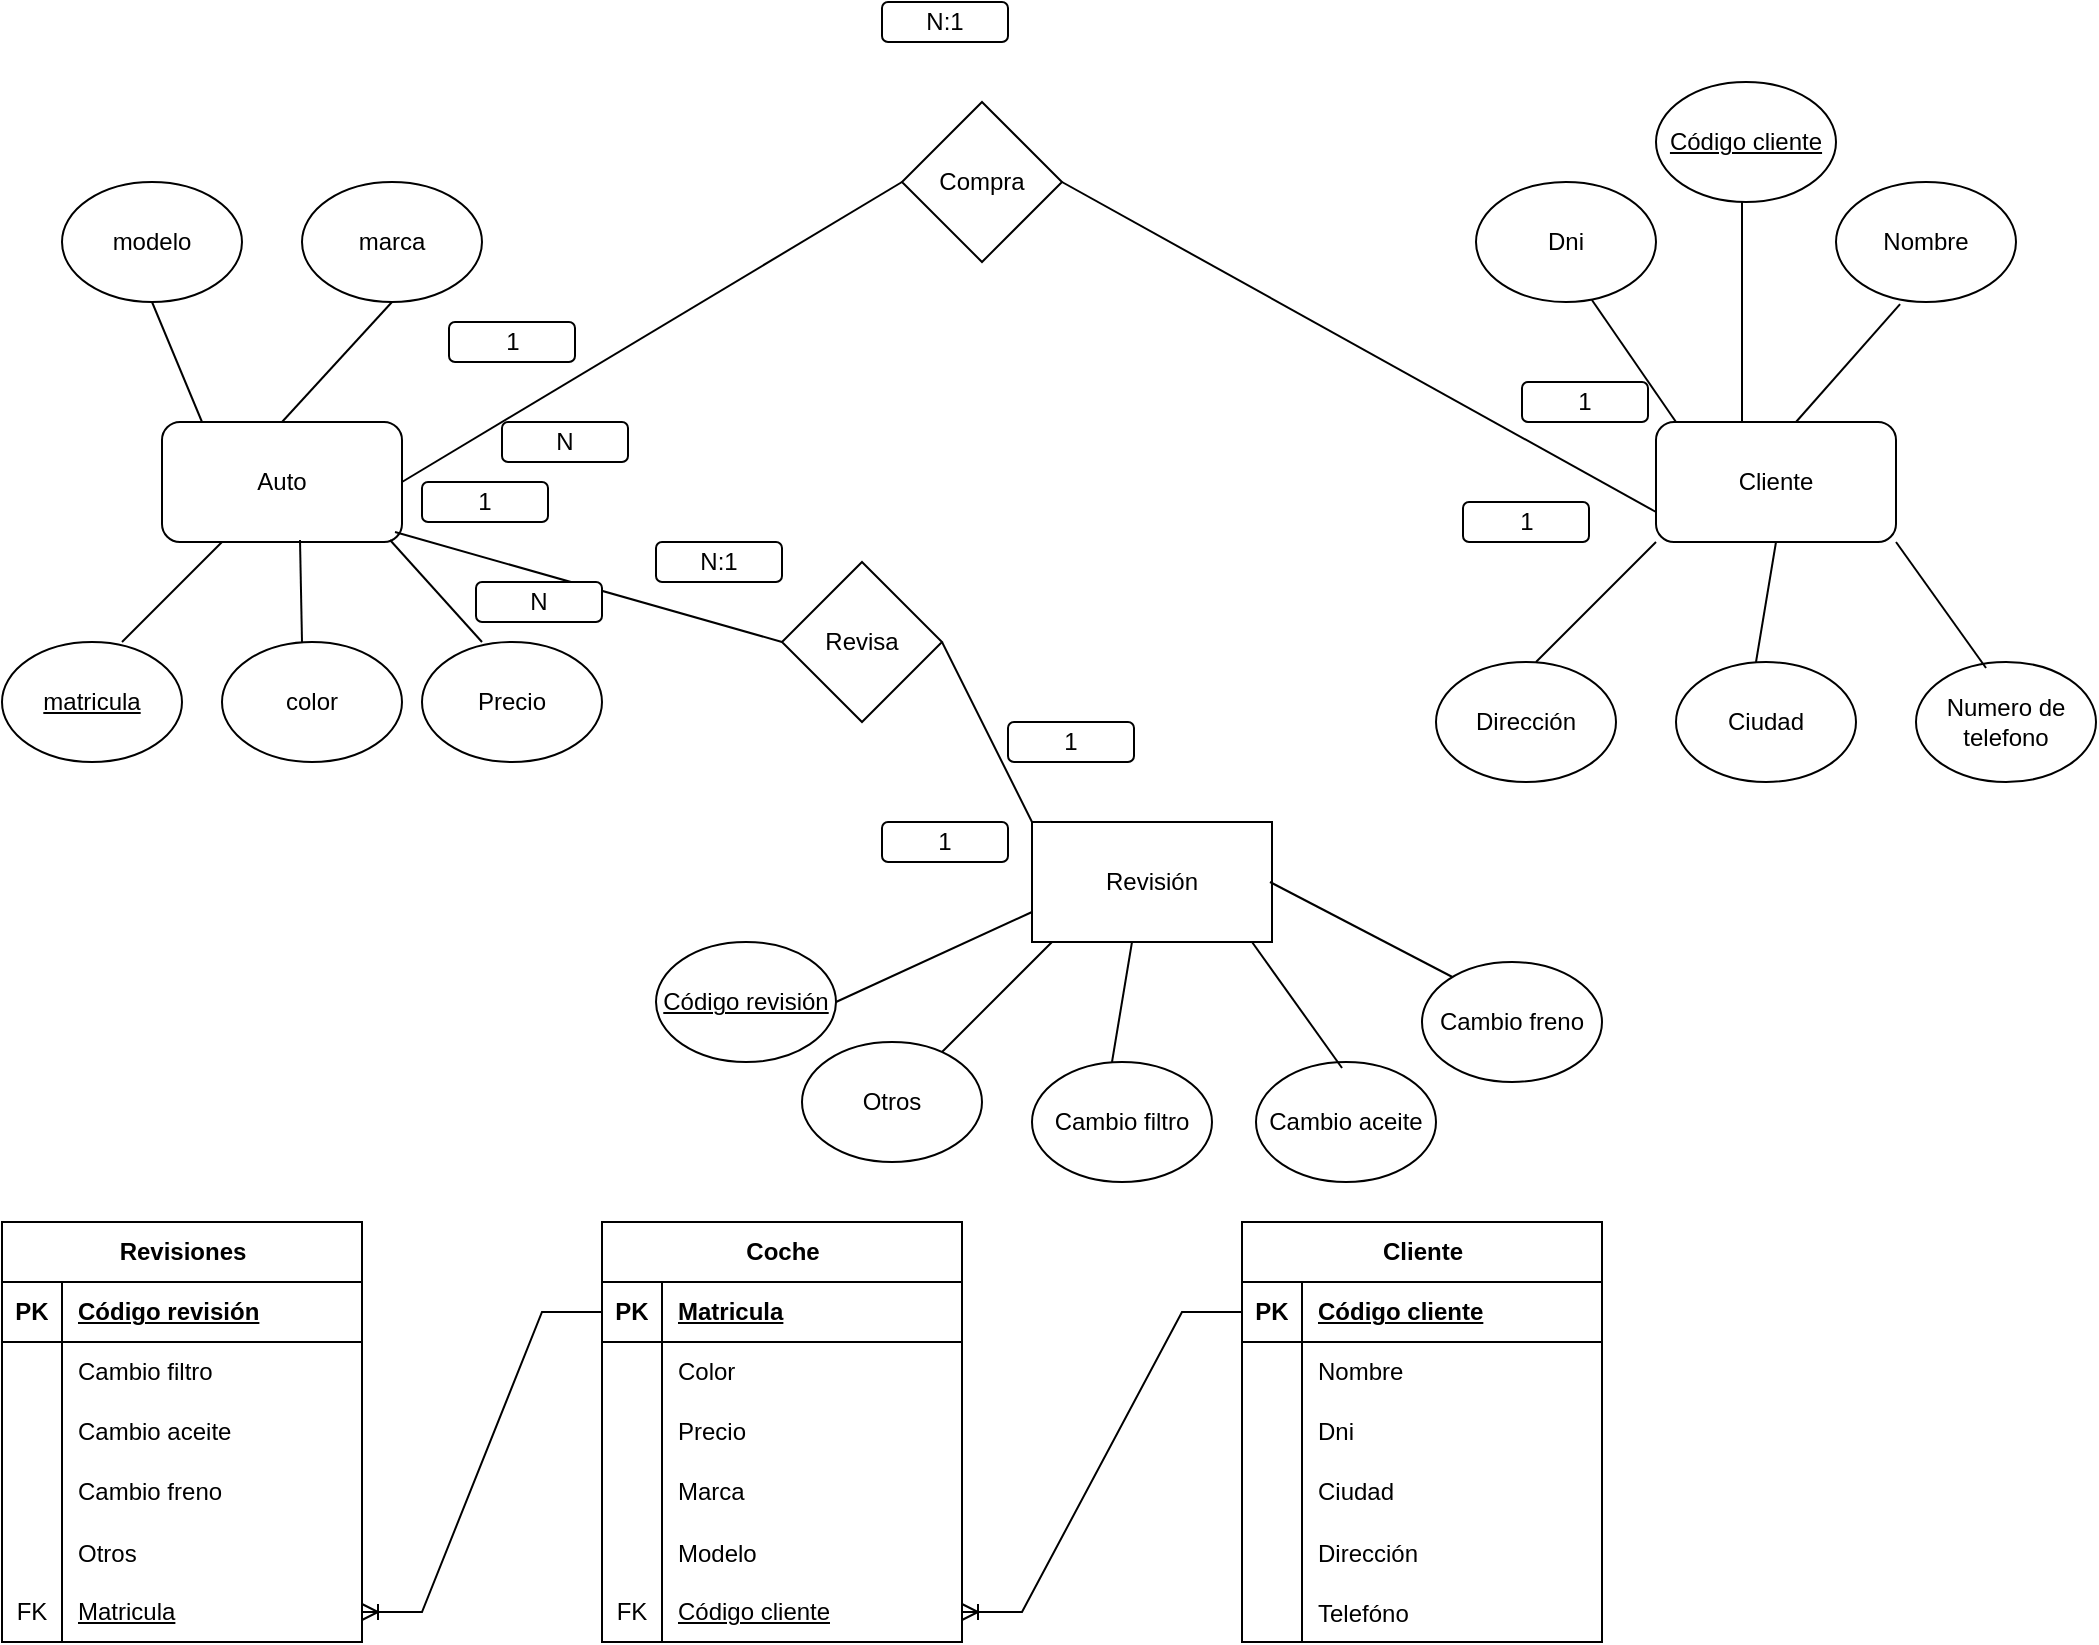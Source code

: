 <mxfile version="24.7.8">
  <diagram name="Página-1" id="M6PQLmheuG4DkBcMsSY-">
    <mxGraphModel dx="1941" dy="1603" grid="1" gridSize="10" guides="1" tooltips="1" connect="1" arrows="1" fold="1" page="1" pageScale="1" pageWidth="827" pageHeight="1169" math="0" shadow="0">
      <root>
        <mxCell id="0" />
        <mxCell id="1" parent="0" />
        <mxCell id="LekZ4-A9BiGDiFQyZQNJ-1" value="Auto" style="rounded=1;whiteSpace=wrap;html=1;" parent="1" vertex="1">
          <mxGeometry x="-140" y="-120" width="120" height="60" as="geometry" />
        </mxCell>
        <mxCell id="LekZ4-A9BiGDiFQyZQNJ-2" value="color" style="ellipse;whiteSpace=wrap;html=1;" parent="1" vertex="1">
          <mxGeometry x="-110" y="-10" width="90" height="60" as="geometry" />
        </mxCell>
        <mxCell id="LekZ4-A9BiGDiFQyZQNJ-3" value="modelo" style="ellipse;whiteSpace=wrap;html=1;" parent="1" vertex="1">
          <mxGeometry x="-190" y="-240" width="90" height="60" as="geometry" />
        </mxCell>
        <mxCell id="LekZ4-A9BiGDiFQyZQNJ-4" value="marca" style="ellipse;whiteSpace=wrap;html=1;" parent="1" vertex="1">
          <mxGeometry x="-70" y="-240" width="90" height="60" as="geometry" />
        </mxCell>
        <mxCell id="LekZ4-A9BiGDiFQyZQNJ-5" value="&lt;u&gt;matricula&lt;/u&gt;" style="ellipse;whiteSpace=wrap;html=1;" parent="1" vertex="1">
          <mxGeometry x="-220" y="-10" width="90" height="60" as="geometry" />
        </mxCell>
        <mxCell id="LekZ4-A9BiGDiFQyZQNJ-7" value="Precio" style="ellipse;whiteSpace=wrap;html=1;" parent="1" vertex="1">
          <mxGeometry x="-10" y="-10" width="90" height="60" as="geometry" />
        </mxCell>
        <mxCell id="LekZ4-A9BiGDiFQyZQNJ-8" value="" style="endArrow=none;html=1;rounded=0;entryX=0.95;entryY=0.983;entryDx=0;entryDy=0;entryPerimeter=0;" parent="1" target="LekZ4-A9BiGDiFQyZQNJ-1" edge="1">
          <mxGeometry width="50" height="50" relative="1" as="geometry">
            <mxPoint x="20" y="-10" as="sourcePoint" />
            <mxPoint x="70" y="-60" as="targetPoint" />
          </mxGeometry>
        </mxCell>
        <mxCell id="LekZ4-A9BiGDiFQyZQNJ-9" value="" style="endArrow=none;html=1;rounded=0;entryX=0.575;entryY=0.983;entryDx=0;entryDy=0;entryPerimeter=0;" parent="1" target="LekZ4-A9BiGDiFQyZQNJ-1" edge="1">
          <mxGeometry width="50" height="50" relative="1" as="geometry">
            <mxPoint x="-70" y="-10" as="sourcePoint" />
            <mxPoint x="-20" y="-60" as="targetPoint" />
          </mxGeometry>
        </mxCell>
        <mxCell id="LekZ4-A9BiGDiFQyZQNJ-10" value="" style="endArrow=none;html=1;rounded=0;" parent="1" edge="1">
          <mxGeometry width="50" height="50" relative="1" as="geometry">
            <mxPoint x="-160" y="-10" as="sourcePoint" />
            <mxPoint x="-110" y="-60" as="targetPoint" />
          </mxGeometry>
        </mxCell>
        <mxCell id="LekZ4-A9BiGDiFQyZQNJ-11" value="" style="endArrow=none;html=1;rounded=0;entryX=0.5;entryY=1;entryDx=0;entryDy=0;" parent="1" target="LekZ4-A9BiGDiFQyZQNJ-4" edge="1">
          <mxGeometry width="50" height="50" relative="1" as="geometry">
            <mxPoint x="-80" y="-120" as="sourcePoint" />
            <mxPoint x="-30" y="-170" as="targetPoint" />
          </mxGeometry>
        </mxCell>
        <mxCell id="LekZ4-A9BiGDiFQyZQNJ-12" value="" style="endArrow=none;html=1;rounded=0;entryX=0.5;entryY=1;entryDx=0;entryDy=0;" parent="1" target="LekZ4-A9BiGDiFQyZQNJ-3" edge="1">
          <mxGeometry width="50" height="50" relative="1" as="geometry">
            <mxPoint x="-120" y="-120" as="sourcePoint" />
            <mxPoint x="-70" y="-170" as="targetPoint" />
          </mxGeometry>
        </mxCell>
        <mxCell id="LekZ4-A9BiGDiFQyZQNJ-13" value="Cliente" style="rounded=1;whiteSpace=wrap;html=1;" parent="1" vertex="1">
          <mxGeometry x="607" y="-120" width="120" height="60" as="geometry" />
        </mxCell>
        <mxCell id="LekZ4-A9BiGDiFQyZQNJ-14" value="Dni" style="ellipse;whiteSpace=wrap;html=1;" parent="1" vertex="1">
          <mxGeometry x="517" y="-240" width="90" height="60" as="geometry" />
        </mxCell>
        <mxCell id="LekZ4-A9BiGDiFQyZQNJ-15" value="Nombre" style="ellipse;whiteSpace=wrap;html=1;" parent="1" vertex="1">
          <mxGeometry x="697" y="-240" width="90" height="60" as="geometry" />
        </mxCell>
        <mxCell id="LekZ4-A9BiGDiFQyZQNJ-16" value="Dirección" style="ellipse;whiteSpace=wrap;html=1;" parent="1" vertex="1">
          <mxGeometry x="497" width="90" height="60" as="geometry" />
        </mxCell>
        <mxCell id="LekZ4-A9BiGDiFQyZQNJ-17" value="Ciudad" style="ellipse;whiteSpace=wrap;html=1;" parent="1" vertex="1">
          <mxGeometry x="617" width="90" height="60" as="geometry" />
        </mxCell>
        <mxCell id="LekZ4-A9BiGDiFQyZQNJ-18" value="Numero de telefono" style="ellipse;whiteSpace=wrap;html=1;" parent="1" vertex="1">
          <mxGeometry x="737" width="90" height="60" as="geometry" />
        </mxCell>
        <mxCell id="LekZ4-A9BiGDiFQyZQNJ-19" value="" style="endArrow=none;html=1;rounded=0;entryX=1;entryY=1;entryDx=0;entryDy=0;exitX=0.389;exitY=0.05;exitDx=0;exitDy=0;exitPerimeter=0;" parent="1" source="LekZ4-A9BiGDiFQyZQNJ-18" target="LekZ4-A9BiGDiFQyZQNJ-13" edge="1">
          <mxGeometry width="50" height="50" relative="1" as="geometry">
            <mxPoint x="777" y="10" as="sourcePoint" />
            <mxPoint x="817" y="-50" as="targetPoint" />
          </mxGeometry>
        </mxCell>
        <mxCell id="LekZ4-A9BiGDiFQyZQNJ-20" value="" style="endArrow=none;html=1;rounded=0;entryX=0.5;entryY=1;entryDx=0;entryDy=0;" parent="1" target="LekZ4-A9BiGDiFQyZQNJ-13" edge="1">
          <mxGeometry width="50" height="50" relative="1" as="geometry">
            <mxPoint x="657" as="sourcePoint" />
            <mxPoint x="707" y="-50" as="targetPoint" />
          </mxGeometry>
        </mxCell>
        <mxCell id="LekZ4-A9BiGDiFQyZQNJ-21" value="" style="endArrow=none;html=1;rounded=0;entryX=0;entryY=1;entryDx=0;entryDy=0;" parent="1" target="LekZ4-A9BiGDiFQyZQNJ-13" edge="1">
          <mxGeometry width="50" height="50" relative="1" as="geometry">
            <mxPoint x="547" as="sourcePoint" />
            <mxPoint x="617" y="-70" as="targetPoint" />
            <Array as="points">
              <mxPoint x="567" y="-20" />
            </Array>
          </mxGeometry>
        </mxCell>
        <mxCell id="LekZ4-A9BiGDiFQyZQNJ-22" value="" style="endArrow=none;html=1;rounded=0;entryX=0.356;entryY=1.017;entryDx=0;entryDy=0;entryPerimeter=0;" parent="1" target="LekZ4-A9BiGDiFQyZQNJ-15" edge="1">
          <mxGeometry width="50" height="50" relative="1" as="geometry">
            <mxPoint x="677" y="-120" as="sourcePoint" />
            <mxPoint x="727" y="-170" as="targetPoint" />
          </mxGeometry>
        </mxCell>
        <mxCell id="LekZ4-A9BiGDiFQyZQNJ-23" value="" style="endArrow=none;html=1;rounded=0;entryX=0.644;entryY=0.983;entryDx=0;entryDy=0;entryPerimeter=0;" parent="1" target="LekZ4-A9BiGDiFQyZQNJ-14" edge="1">
          <mxGeometry width="50" height="50" relative="1" as="geometry">
            <mxPoint x="617" y="-120" as="sourcePoint" />
            <mxPoint x="667" y="-170" as="targetPoint" />
          </mxGeometry>
        </mxCell>
        <mxCell id="LekZ4-A9BiGDiFQyZQNJ-24" value="Revisión" style="rounded=0;whiteSpace=wrap;html=1;" parent="1" vertex="1">
          <mxGeometry x="295" y="80" width="120" height="60" as="geometry" />
        </mxCell>
        <mxCell id="LekZ4-A9BiGDiFQyZQNJ-25" value="&lt;u&gt;Código revisión&lt;/u&gt;" style="ellipse;whiteSpace=wrap;html=1;" parent="1" vertex="1">
          <mxGeometry x="107" y="140" width="90" height="60" as="geometry" />
        </mxCell>
        <mxCell id="LekZ4-A9BiGDiFQyZQNJ-26" value="Cambio filtro" style="ellipse;whiteSpace=wrap;html=1;" parent="1" vertex="1">
          <mxGeometry x="295" y="200" width="90" height="60" as="geometry" />
        </mxCell>
        <mxCell id="LekZ4-A9BiGDiFQyZQNJ-27" value="Cambio aceite" style="ellipse;whiteSpace=wrap;html=1;" parent="1" vertex="1">
          <mxGeometry x="407" y="200" width="90" height="60" as="geometry" />
        </mxCell>
        <mxCell id="LekZ4-A9BiGDiFQyZQNJ-28" value="" style="endArrow=none;html=1;rounded=0;entryX=1;entryY=1;entryDx=0;entryDy=0;exitX=0.389;exitY=0.05;exitDx=0;exitDy=0;exitPerimeter=0;" parent="1" edge="1">
          <mxGeometry width="50" height="50" relative="1" as="geometry">
            <mxPoint x="450.01" y="203" as="sourcePoint" />
            <mxPoint x="405" y="140" as="targetPoint" />
          </mxGeometry>
        </mxCell>
        <mxCell id="LekZ4-A9BiGDiFQyZQNJ-29" value="" style="endArrow=none;html=1;rounded=0;entryX=0.5;entryY=1;entryDx=0;entryDy=0;" parent="1" edge="1">
          <mxGeometry width="50" height="50" relative="1" as="geometry">
            <mxPoint x="335" y="200" as="sourcePoint" />
            <mxPoint x="345" y="140" as="targetPoint" />
          </mxGeometry>
        </mxCell>
        <mxCell id="LekZ4-A9BiGDiFQyZQNJ-30" value="" style="endArrow=none;html=1;rounded=0;entryX=0;entryY=1;entryDx=0;entryDy=0;" parent="1" edge="1">
          <mxGeometry width="50" height="50" relative="1" as="geometry">
            <mxPoint x="245" y="200" as="sourcePoint" />
            <mxPoint x="305" y="140" as="targetPoint" />
            <Array as="points">
              <mxPoint x="265" y="180" />
            </Array>
          </mxGeometry>
        </mxCell>
        <mxCell id="LekZ4-A9BiGDiFQyZQNJ-31" value="Compra" style="rhombus;whiteSpace=wrap;html=1;" parent="1" vertex="1">
          <mxGeometry x="230" y="-280" width="80" height="80" as="geometry" />
        </mxCell>
        <mxCell id="LekZ4-A9BiGDiFQyZQNJ-32" value="" style="endArrow=none;html=1;rounded=0;entryX=0;entryY=0.5;entryDx=0;entryDy=0;" parent="1" target="LekZ4-A9BiGDiFQyZQNJ-31" edge="1">
          <mxGeometry width="50" height="50" relative="1" as="geometry">
            <mxPoint x="-20" y="-90" as="sourcePoint" />
            <mxPoint x="20" y="-210" as="targetPoint" />
          </mxGeometry>
        </mxCell>
        <mxCell id="LekZ4-A9BiGDiFQyZQNJ-33" value="" style="endArrow=none;html=1;rounded=0;entryX=1;entryY=0.5;entryDx=0;entryDy=0;exitX=0;exitY=0.75;exitDx=0;exitDy=0;" parent="1" source="LekZ4-A9BiGDiFQyZQNJ-13" target="LekZ4-A9BiGDiFQyZQNJ-31" edge="1">
          <mxGeometry width="50" height="50" relative="1" as="geometry">
            <mxPoint x="497" y="-100" as="sourcePoint" />
            <mxPoint x="547" y="-150" as="targetPoint" />
          </mxGeometry>
        </mxCell>
        <mxCell id="LekZ4-A9BiGDiFQyZQNJ-34" value="1" style="rounded=1;whiteSpace=wrap;html=1;" parent="1" vertex="1">
          <mxGeometry x="540" y="-140" width="63" height="20" as="geometry" />
        </mxCell>
        <mxCell id="LekZ4-A9BiGDiFQyZQNJ-35" value="1" style="rounded=1;whiteSpace=wrap;html=1;" parent="1" vertex="1">
          <mxGeometry x="3.5" y="-170" width="63" height="20" as="geometry" />
        </mxCell>
        <mxCell id="LekZ4-A9BiGDiFQyZQNJ-36" value="N" style="rounded=1;whiteSpace=wrap;html=1;" parent="1" vertex="1">
          <mxGeometry x="30" y="-120" width="63" height="20" as="geometry" />
        </mxCell>
        <mxCell id="LekZ4-A9BiGDiFQyZQNJ-37" value="1" style="rounded=1;whiteSpace=wrap;html=1;" parent="1" vertex="1">
          <mxGeometry x="510.5" y="-80" width="63" height="20" as="geometry" />
        </mxCell>
        <mxCell id="LekZ4-A9BiGDiFQyZQNJ-38" value="N:1" style="rounded=1;whiteSpace=wrap;html=1;" parent="1" vertex="1">
          <mxGeometry x="220" y="-330" width="63" height="20" as="geometry" />
        </mxCell>
        <mxCell id="LekZ4-A9BiGDiFQyZQNJ-39" value="Revisa" style="rhombus;whiteSpace=wrap;html=1;" parent="1" vertex="1">
          <mxGeometry x="170" y="-50" width="80" height="80" as="geometry" />
        </mxCell>
        <mxCell id="LekZ4-A9BiGDiFQyZQNJ-41" value="" style="endArrow=none;html=1;rounded=0;entryX=0;entryY=0.5;entryDx=0;entryDy=0;" parent="1" target="LekZ4-A9BiGDiFQyZQNJ-39" edge="1">
          <mxGeometry width="50" height="50" relative="1" as="geometry">
            <mxPoint x="-23.5" y="-65" as="sourcePoint" />
            <mxPoint x="26.5" y="-115" as="targetPoint" />
          </mxGeometry>
        </mxCell>
        <mxCell id="LekZ4-A9BiGDiFQyZQNJ-43" value="1" style="rounded=1;whiteSpace=wrap;html=1;" parent="1" vertex="1">
          <mxGeometry x="-10" y="-90" width="63" height="20" as="geometry" />
        </mxCell>
        <mxCell id="LekZ4-A9BiGDiFQyZQNJ-44" value="1" style="rounded=1;whiteSpace=wrap;html=1;" parent="1" vertex="1">
          <mxGeometry x="283" y="30" width="63" height="20" as="geometry" />
        </mxCell>
        <mxCell id="LekZ4-A9BiGDiFQyZQNJ-45" value="N" style="rounded=1;whiteSpace=wrap;html=1;" parent="1" vertex="1">
          <mxGeometry x="17" y="-40" width="63" height="20" as="geometry" />
        </mxCell>
        <mxCell id="LekZ4-A9BiGDiFQyZQNJ-46" value="1" style="rounded=1;whiteSpace=wrap;html=1;" parent="1" vertex="1">
          <mxGeometry x="220" y="80" width="63" height="20" as="geometry" />
        </mxCell>
        <mxCell id="LekZ4-A9BiGDiFQyZQNJ-48" value="N:1" style="rounded=1;whiteSpace=wrap;html=1;" parent="1" vertex="1">
          <mxGeometry x="107" y="-60" width="63" height="20" as="geometry" />
        </mxCell>
        <mxCell id="LekZ4-A9BiGDiFQyZQNJ-50" value="" style="endArrow=none;html=1;rounded=0;entryX=1;entryY=0.5;entryDx=0;entryDy=0;" parent="1" target="LekZ4-A9BiGDiFQyZQNJ-39" edge="1">
          <mxGeometry width="50" height="50" relative="1" as="geometry">
            <mxPoint x="295" y="80" as="sourcePoint" />
            <mxPoint x="148" as="targetPoint" />
          </mxGeometry>
        </mxCell>
        <mxCell id="RBPzKNLS5OJrT07_gis--3" value="" style="endArrow=none;html=1;rounded=0;" edge="1" parent="1">
          <mxGeometry width="50" height="50" relative="1" as="geometry">
            <mxPoint x="510" y="160" as="sourcePoint" />
            <mxPoint x="414" y="110" as="targetPoint" />
          </mxGeometry>
        </mxCell>
        <mxCell id="RBPzKNLS5OJrT07_gis--4" value="Cambio freno" style="ellipse;whiteSpace=wrap;html=1;" vertex="1" parent="1">
          <mxGeometry x="490" y="150" width="90" height="60" as="geometry" />
        </mxCell>
        <mxCell id="RBPzKNLS5OJrT07_gis--5" value="Otros" style="ellipse;whiteSpace=wrap;html=1;" vertex="1" parent="1">
          <mxGeometry x="180" y="190" width="90" height="60" as="geometry" />
        </mxCell>
        <mxCell id="RBPzKNLS5OJrT07_gis--6" value="" style="endArrow=none;html=1;rounded=0;entryX=0;entryY=0.75;entryDx=0;entryDy=0;" edge="1" parent="1" target="LekZ4-A9BiGDiFQyZQNJ-24">
          <mxGeometry width="50" height="50" relative="1" as="geometry">
            <mxPoint x="197" y="170" as="sourcePoint" />
            <mxPoint x="257" y="110" as="targetPoint" />
            <Array as="points" />
          </mxGeometry>
        </mxCell>
        <mxCell id="RBPzKNLS5OJrT07_gis--8" value="Revisiones" style="shape=table;startSize=30;container=1;collapsible=1;childLayout=tableLayout;fixedRows=1;rowLines=0;fontStyle=1;align=center;resizeLast=1;html=1;" vertex="1" parent="1">
          <mxGeometry x="-220" y="280" width="180" height="210" as="geometry" />
        </mxCell>
        <mxCell id="RBPzKNLS5OJrT07_gis--9" value="" style="shape=tableRow;horizontal=0;startSize=0;swimlaneHead=0;swimlaneBody=0;fillColor=none;collapsible=0;dropTarget=0;points=[[0,0.5],[1,0.5]];portConstraint=eastwest;top=0;left=0;right=0;bottom=1;" vertex="1" parent="RBPzKNLS5OJrT07_gis--8">
          <mxGeometry y="30" width="180" height="30" as="geometry" />
        </mxCell>
        <mxCell id="RBPzKNLS5OJrT07_gis--10" value="PK" style="shape=partialRectangle;connectable=0;fillColor=none;top=0;left=0;bottom=0;right=0;fontStyle=1;overflow=hidden;whiteSpace=wrap;html=1;" vertex="1" parent="RBPzKNLS5OJrT07_gis--9">
          <mxGeometry width="30" height="30" as="geometry">
            <mxRectangle width="30" height="30" as="alternateBounds" />
          </mxGeometry>
        </mxCell>
        <mxCell id="RBPzKNLS5OJrT07_gis--11" value="Código revisión" style="shape=partialRectangle;connectable=0;fillColor=none;top=0;left=0;bottom=0;right=0;align=left;spacingLeft=6;fontStyle=5;overflow=hidden;whiteSpace=wrap;html=1;" vertex="1" parent="RBPzKNLS5OJrT07_gis--9">
          <mxGeometry x="30" width="150" height="30" as="geometry">
            <mxRectangle width="150" height="30" as="alternateBounds" />
          </mxGeometry>
        </mxCell>
        <mxCell id="RBPzKNLS5OJrT07_gis--12" value="" style="shape=tableRow;horizontal=0;startSize=0;swimlaneHead=0;swimlaneBody=0;fillColor=none;collapsible=0;dropTarget=0;points=[[0,0.5],[1,0.5]];portConstraint=eastwest;top=0;left=0;right=0;bottom=0;" vertex="1" parent="RBPzKNLS5OJrT07_gis--8">
          <mxGeometry y="60" width="180" height="30" as="geometry" />
        </mxCell>
        <mxCell id="RBPzKNLS5OJrT07_gis--13" value="" style="shape=partialRectangle;connectable=0;fillColor=none;top=0;left=0;bottom=0;right=0;editable=1;overflow=hidden;whiteSpace=wrap;html=1;" vertex="1" parent="RBPzKNLS5OJrT07_gis--12">
          <mxGeometry width="30" height="30" as="geometry">
            <mxRectangle width="30" height="30" as="alternateBounds" />
          </mxGeometry>
        </mxCell>
        <mxCell id="RBPzKNLS5OJrT07_gis--14" value="Cambio filtro" style="shape=partialRectangle;connectable=0;fillColor=none;top=0;left=0;bottom=0;right=0;align=left;spacingLeft=6;overflow=hidden;whiteSpace=wrap;html=1;" vertex="1" parent="RBPzKNLS5OJrT07_gis--12">
          <mxGeometry x="30" width="150" height="30" as="geometry">
            <mxRectangle width="150" height="30" as="alternateBounds" />
          </mxGeometry>
        </mxCell>
        <mxCell id="RBPzKNLS5OJrT07_gis--15" value="" style="shape=tableRow;horizontal=0;startSize=0;swimlaneHead=0;swimlaneBody=0;fillColor=none;collapsible=0;dropTarget=0;points=[[0,0.5],[1,0.5]];portConstraint=eastwest;top=0;left=0;right=0;bottom=0;" vertex="1" parent="RBPzKNLS5OJrT07_gis--8">
          <mxGeometry y="90" width="180" height="30" as="geometry" />
        </mxCell>
        <mxCell id="RBPzKNLS5OJrT07_gis--16" value="" style="shape=partialRectangle;connectable=0;fillColor=none;top=0;left=0;bottom=0;right=0;editable=1;overflow=hidden;whiteSpace=wrap;html=1;" vertex="1" parent="RBPzKNLS5OJrT07_gis--15">
          <mxGeometry width="30" height="30" as="geometry">
            <mxRectangle width="30" height="30" as="alternateBounds" />
          </mxGeometry>
        </mxCell>
        <mxCell id="RBPzKNLS5OJrT07_gis--17" value="Cambio aceite" style="shape=partialRectangle;connectable=0;fillColor=none;top=0;left=0;bottom=0;right=0;align=left;spacingLeft=6;overflow=hidden;whiteSpace=wrap;html=1;" vertex="1" parent="RBPzKNLS5OJrT07_gis--15">
          <mxGeometry x="30" width="150" height="30" as="geometry">
            <mxRectangle width="150" height="30" as="alternateBounds" />
          </mxGeometry>
        </mxCell>
        <mxCell id="RBPzKNLS5OJrT07_gis--18" value="" style="shape=tableRow;horizontal=0;startSize=0;swimlaneHead=0;swimlaneBody=0;fillColor=none;collapsible=0;dropTarget=0;points=[[0,0.5],[1,0.5]];portConstraint=eastwest;top=0;left=0;right=0;bottom=0;" vertex="1" parent="RBPzKNLS5OJrT07_gis--8">
          <mxGeometry y="120" width="180" height="30" as="geometry" />
        </mxCell>
        <mxCell id="RBPzKNLS5OJrT07_gis--19" value="" style="shape=partialRectangle;connectable=0;fillColor=none;top=0;left=0;bottom=0;right=0;editable=1;overflow=hidden;whiteSpace=wrap;html=1;" vertex="1" parent="RBPzKNLS5OJrT07_gis--18">
          <mxGeometry width="30" height="30" as="geometry">
            <mxRectangle width="30" height="30" as="alternateBounds" />
          </mxGeometry>
        </mxCell>
        <mxCell id="RBPzKNLS5OJrT07_gis--20" value="Cambio freno" style="shape=partialRectangle;connectable=0;fillColor=none;top=0;left=0;bottom=0;right=0;align=left;spacingLeft=6;overflow=hidden;whiteSpace=wrap;html=1;" vertex="1" parent="RBPzKNLS5OJrT07_gis--18">
          <mxGeometry x="30" width="150" height="30" as="geometry">
            <mxRectangle width="150" height="30" as="alternateBounds" />
          </mxGeometry>
        </mxCell>
        <mxCell id="RBPzKNLS5OJrT07_gis--22" value="" style="shape=tableRow;horizontal=0;startSize=0;swimlaneHead=0;swimlaneBody=0;fillColor=none;collapsible=0;dropTarget=0;points=[[0,0.5],[1,0.5]];portConstraint=eastwest;top=0;left=0;right=0;bottom=0;" vertex="1" parent="RBPzKNLS5OJrT07_gis--8">
          <mxGeometry y="150" width="180" height="30" as="geometry" />
        </mxCell>
        <mxCell id="RBPzKNLS5OJrT07_gis--23" value="" style="shape=partialRectangle;connectable=0;fillColor=none;top=0;left=0;bottom=0;right=0;editable=1;overflow=hidden;" vertex="1" parent="RBPzKNLS5OJrT07_gis--22">
          <mxGeometry width="30" height="30" as="geometry">
            <mxRectangle width="30" height="30" as="alternateBounds" />
          </mxGeometry>
        </mxCell>
        <mxCell id="RBPzKNLS5OJrT07_gis--24" value="Otros" style="shape=partialRectangle;connectable=0;fillColor=none;top=0;left=0;bottom=0;right=0;align=left;spacingLeft=6;overflow=hidden;" vertex="1" parent="RBPzKNLS5OJrT07_gis--22">
          <mxGeometry x="30" width="150" height="30" as="geometry">
            <mxRectangle width="150" height="30" as="alternateBounds" />
          </mxGeometry>
        </mxCell>
        <mxCell id="RBPzKNLS5OJrT07_gis--78" value="" style="shape=tableRow;horizontal=0;startSize=0;swimlaneHead=0;swimlaneBody=0;fillColor=none;collapsible=0;dropTarget=0;points=[[0,0.5],[1,0.5]];portConstraint=eastwest;top=0;left=0;right=0;bottom=0;" vertex="1" parent="RBPzKNLS5OJrT07_gis--8">
          <mxGeometry y="180" width="180" height="30" as="geometry" />
        </mxCell>
        <mxCell id="RBPzKNLS5OJrT07_gis--79" value="FK" style="shape=partialRectangle;connectable=0;fillColor=none;top=0;left=0;bottom=0;right=0;fontStyle=0;overflow=hidden;whiteSpace=wrap;html=1;" vertex="1" parent="RBPzKNLS5OJrT07_gis--78">
          <mxGeometry width="30" height="30" as="geometry">
            <mxRectangle width="30" height="30" as="alternateBounds" />
          </mxGeometry>
        </mxCell>
        <mxCell id="RBPzKNLS5OJrT07_gis--80" value="&lt;u&gt;Matricula&lt;/u&gt;" style="shape=partialRectangle;connectable=0;fillColor=none;top=0;left=0;bottom=0;right=0;align=left;spacingLeft=6;fontStyle=0;overflow=hidden;whiteSpace=wrap;html=1;" vertex="1" parent="RBPzKNLS5OJrT07_gis--78">
          <mxGeometry x="30" width="150" height="30" as="geometry">
            <mxRectangle width="150" height="30" as="alternateBounds" />
          </mxGeometry>
        </mxCell>
        <mxCell id="RBPzKNLS5OJrT07_gis--25" value="Coche" style="shape=table;startSize=30;container=1;collapsible=1;childLayout=tableLayout;fixedRows=1;rowLines=0;fontStyle=1;align=center;resizeLast=1;html=1;" vertex="1" parent="1">
          <mxGeometry x="80" y="280" width="180" height="210" as="geometry" />
        </mxCell>
        <mxCell id="RBPzKNLS5OJrT07_gis--26" value="" style="shape=tableRow;horizontal=0;startSize=0;swimlaneHead=0;swimlaneBody=0;fillColor=none;collapsible=0;dropTarget=0;points=[[0,0.5],[1,0.5]];portConstraint=eastwest;top=0;left=0;right=0;bottom=1;" vertex="1" parent="RBPzKNLS5OJrT07_gis--25">
          <mxGeometry y="30" width="180" height="30" as="geometry" />
        </mxCell>
        <mxCell id="RBPzKNLS5OJrT07_gis--27" value="PK" style="shape=partialRectangle;connectable=0;fillColor=none;top=0;left=0;bottom=0;right=0;fontStyle=1;overflow=hidden;whiteSpace=wrap;html=1;" vertex="1" parent="RBPzKNLS5OJrT07_gis--26">
          <mxGeometry width="30" height="30" as="geometry">
            <mxRectangle width="30" height="30" as="alternateBounds" />
          </mxGeometry>
        </mxCell>
        <mxCell id="RBPzKNLS5OJrT07_gis--28" value="Matricula" style="shape=partialRectangle;connectable=0;fillColor=none;top=0;left=0;bottom=0;right=0;align=left;spacingLeft=6;fontStyle=5;overflow=hidden;whiteSpace=wrap;html=1;" vertex="1" parent="RBPzKNLS5OJrT07_gis--26">
          <mxGeometry x="30" width="150" height="30" as="geometry">
            <mxRectangle width="150" height="30" as="alternateBounds" />
          </mxGeometry>
        </mxCell>
        <mxCell id="RBPzKNLS5OJrT07_gis--29" value="" style="shape=tableRow;horizontal=0;startSize=0;swimlaneHead=0;swimlaneBody=0;fillColor=none;collapsible=0;dropTarget=0;points=[[0,0.5],[1,0.5]];portConstraint=eastwest;top=0;left=0;right=0;bottom=0;" vertex="1" parent="RBPzKNLS5OJrT07_gis--25">
          <mxGeometry y="60" width="180" height="30" as="geometry" />
        </mxCell>
        <mxCell id="RBPzKNLS5OJrT07_gis--30" value="" style="shape=partialRectangle;connectable=0;fillColor=none;top=0;left=0;bottom=0;right=0;editable=1;overflow=hidden;whiteSpace=wrap;html=1;" vertex="1" parent="RBPzKNLS5OJrT07_gis--29">
          <mxGeometry width="30" height="30" as="geometry">
            <mxRectangle width="30" height="30" as="alternateBounds" />
          </mxGeometry>
        </mxCell>
        <mxCell id="RBPzKNLS5OJrT07_gis--31" value="Color" style="shape=partialRectangle;connectable=0;fillColor=none;top=0;left=0;bottom=0;right=0;align=left;spacingLeft=6;overflow=hidden;whiteSpace=wrap;html=1;" vertex="1" parent="RBPzKNLS5OJrT07_gis--29">
          <mxGeometry x="30" width="150" height="30" as="geometry">
            <mxRectangle width="150" height="30" as="alternateBounds" />
          </mxGeometry>
        </mxCell>
        <mxCell id="RBPzKNLS5OJrT07_gis--32" value="" style="shape=tableRow;horizontal=0;startSize=0;swimlaneHead=0;swimlaneBody=0;fillColor=none;collapsible=0;dropTarget=0;points=[[0,0.5],[1,0.5]];portConstraint=eastwest;top=0;left=0;right=0;bottom=0;" vertex="1" parent="RBPzKNLS5OJrT07_gis--25">
          <mxGeometry y="90" width="180" height="30" as="geometry" />
        </mxCell>
        <mxCell id="RBPzKNLS5OJrT07_gis--33" value="" style="shape=partialRectangle;connectable=0;fillColor=none;top=0;left=0;bottom=0;right=0;editable=1;overflow=hidden;whiteSpace=wrap;html=1;" vertex="1" parent="RBPzKNLS5OJrT07_gis--32">
          <mxGeometry width="30" height="30" as="geometry">
            <mxRectangle width="30" height="30" as="alternateBounds" />
          </mxGeometry>
        </mxCell>
        <mxCell id="RBPzKNLS5OJrT07_gis--34" value="Precio" style="shape=partialRectangle;connectable=0;fillColor=none;top=0;left=0;bottom=0;right=0;align=left;spacingLeft=6;overflow=hidden;whiteSpace=wrap;html=1;" vertex="1" parent="RBPzKNLS5OJrT07_gis--32">
          <mxGeometry x="30" width="150" height="30" as="geometry">
            <mxRectangle width="150" height="30" as="alternateBounds" />
          </mxGeometry>
        </mxCell>
        <mxCell id="RBPzKNLS5OJrT07_gis--35" value="" style="shape=tableRow;horizontal=0;startSize=0;swimlaneHead=0;swimlaneBody=0;fillColor=none;collapsible=0;dropTarget=0;points=[[0,0.5],[1,0.5]];portConstraint=eastwest;top=0;left=0;right=0;bottom=0;" vertex="1" parent="RBPzKNLS5OJrT07_gis--25">
          <mxGeometry y="120" width="180" height="30" as="geometry" />
        </mxCell>
        <mxCell id="RBPzKNLS5OJrT07_gis--36" value="" style="shape=partialRectangle;connectable=0;fillColor=none;top=0;left=0;bottom=0;right=0;editable=1;overflow=hidden;whiteSpace=wrap;html=1;" vertex="1" parent="RBPzKNLS5OJrT07_gis--35">
          <mxGeometry width="30" height="30" as="geometry">
            <mxRectangle width="30" height="30" as="alternateBounds" />
          </mxGeometry>
        </mxCell>
        <mxCell id="RBPzKNLS5OJrT07_gis--37" value="Marca&amp;nbsp;" style="shape=partialRectangle;connectable=0;fillColor=none;top=0;left=0;bottom=0;right=0;align=left;spacingLeft=6;overflow=hidden;whiteSpace=wrap;html=1;" vertex="1" parent="RBPzKNLS5OJrT07_gis--35">
          <mxGeometry x="30" width="150" height="30" as="geometry">
            <mxRectangle width="150" height="30" as="alternateBounds" />
          </mxGeometry>
        </mxCell>
        <mxCell id="RBPzKNLS5OJrT07_gis--38" value="" style="shape=tableRow;horizontal=0;startSize=0;swimlaneHead=0;swimlaneBody=0;fillColor=none;collapsible=0;dropTarget=0;points=[[0,0.5],[1,0.5]];portConstraint=eastwest;top=0;left=0;right=0;bottom=0;" vertex="1" parent="RBPzKNLS5OJrT07_gis--25">
          <mxGeometry y="150" width="180" height="30" as="geometry" />
        </mxCell>
        <mxCell id="RBPzKNLS5OJrT07_gis--39" value="" style="shape=partialRectangle;connectable=0;fillColor=none;top=0;left=0;bottom=0;right=0;editable=1;overflow=hidden;" vertex="1" parent="RBPzKNLS5OJrT07_gis--38">
          <mxGeometry width="30" height="30" as="geometry">
            <mxRectangle width="30" height="30" as="alternateBounds" />
          </mxGeometry>
        </mxCell>
        <mxCell id="RBPzKNLS5OJrT07_gis--40" value="Modelo" style="shape=partialRectangle;connectable=0;fillColor=none;top=0;left=0;bottom=0;right=0;align=left;spacingLeft=6;overflow=hidden;" vertex="1" parent="RBPzKNLS5OJrT07_gis--38">
          <mxGeometry x="30" width="150" height="30" as="geometry">
            <mxRectangle width="150" height="30" as="alternateBounds" />
          </mxGeometry>
        </mxCell>
        <mxCell id="RBPzKNLS5OJrT07_gis--73" value="" style="shape=tableRow;horizontal=0;startSize=0;swimlaneHead=0;swimlaneBody=0;fillColor=none;collapsible=0;dropTarget=0;points=[[0,0.5],[1,0.5]];portConstraint=eastwest;top=0;left=0;right=0;bottom=0;" vertex="1" parent="RBPzKNLS5OJrT07_gis--25">
          <mxGeometry y="180" width="180" height="30" as="geometry" />
        </mxCell>
        <mxCell id="RBPzKNLS5OJrT07_gis--74" value="FK" style="shape=partialRectangle;connectable=0;fillColor=none;top=0;left=0;bottom=0;right=0;fontStyle=0;overflow=hidden;whiteSpace=wrap;html=1;" vertex="1" parent="RBPzKNLS5OJrT07_gis--73">
          <mxGeometry width="30" height="30" as="geometry">
            <mxRectangle width="30" height="30" as="alternateBounds" />
          </mxGeometry>
        </mxCell>
        <mxCell id="RBPzKNLS5OJrT07_gis--75" value="&lt;u&gt;Código cliente&lt;/u&gt;" style="shape=partialRectangle;connectable=0;fillColor=none;top=0;left=0;bottom=0;right=0;align=left;spacingLeft=6;fontStyle=0;overflow=hidden;whiteSpace=wrap;html=1;" vertex="1" parent="RBPzKNLS5OJrT07_gis--73">
          <mxGeometry x="30" width="150" height="30" as="geometry">
            <mxRectangle width="150" height="30" as="alternateBounds" />
          </mxGeometry>
        </mxCell>
        <mxCell id="RBPzKNLS5OJrT07_gis--43" value="&lt;u&gt;Código cliente&lt;/u&gt;" style="ellipse;whiteSpace=wrap;html=1;" vertex="1" parent="1">
          <mxGeometry x="607" y="-290" width="90" height="60" as="geometry" />
        </mxCell>
        <mxCell id="RBPzKNLS5OJrT07_gis--44" value="" style="endArrow=none;html=1;rounded=0;entryX=0;entryY=0.25;entryDx=0;entryDy=0;" edge="1" parent="1">
          <mxGeometry width="50" height="50" relative="1" as="geometry">
            <mxPoint x="650" y="-230" as="sourcePoint" />
            <mxPoint x="650" y="-120" as="targetPoint" />
          </mxGeometry>
        </mxCell>
        <mxCell id="RBPzKNLS5OJrT07_gis--48" value="Cliente" style="shape=table;startSize=30;container=1;collapsible=1;childLayout=tableLayout;fixedRows=1;rowLines=0;fontStyle=1;align=center;resizeLast=1;html=1;" vertex="1" parent="1">
          <mxGeometry x="400" y="280" width="180" height="210" as="geometry" />
        </mxCell>
        <mxCell id="RBPzKNLS5OJrT07_gis--49" value="" style="shape=tableRow;horizontal=0;startSize=0;swimlaneHead=0;swimlaneBody=0;fillColor=none;collapsible=0;dropTarget=0;points=[[0,0.5],[1,0.5]];portConstraint=eastwest;top=0;left=0;right=0;bottom=1;" vertex="1" parent="RBPzKNLS5OJrT07_gis--48">
          <mxGeometry y="30" width="180" height="30" as="geometry" />
        </mxCell>
        <mxCell id="RBPzKNLS5OJrT07_gis--50" value="PK" style="shape=partialRectangle;connectable=0;fillColor=none;top=0;left=0;bottom=0;right=0;fontStyle=1;overflow=hidden;whiteSpace=wrap;html=1;" vertex="1" parent="RBPzKNLS5OJrT07_gis--49">
          <mxGeometry width="30" height="30" as="geometry">
            <mxRectangle width="30" height="30" as="alternateBounds" />
          </mxGeometry>
        </mxCell>
        <mxCell id="RBPzKNLS5OJrT07_gis--51" value="Código cliente" style="shape=partialRectangle;connectable=0;fillColor=none;top=0;left=0;bottom=0;right=0;align=left;spacingLeft=6;fontStyle=5;overflow=hidden;whiteSpace=wrap;html=1;" vertex="1" parent="RBPzKNLS5OJrT07_gis--49">
          <mxGeometry x="30" width="150" height="30" as="geometry">
            <mxRectangle width="150" height="30" as="alternateBounds" />
          </mxGeometry>
        </mxCell>
        <mxCell id="RBPzKNLS5OJrT07_gis--52" value="" style="shape=tableRow;horizontal=0;startSize=0;swimlaneHead=0;swimlaneBody=0;fillColor=none;collapsible=0;dropTarget=0;points=[[0,0.5],[1,0.5]];portConstraint=eastwest;top=0;left=0;right=0;bottom=0;" vertex="1" parent="RBPzKNLS5OJrT07_gis--48">
          <mxGeometry y="60" width="180" height="30" as="geometry" />
        </mxCell>
        <mxCell id="RBPzKNLS5OJrT07_gis--53" value="" style="shape=partialRectangle;connectable=0;fillColor=none;top=0;left=0;bottom=0;right=0;editable=1;overflow=hidden;whiteSpace=wrap;html=1;" vertex="1" parent="RBPzKNLS5OJrT07_gis--52">
          <mxGeometry width="30" height="30" as="geometry">
            <mxRectangle width="30" height="30" as="alternateBounds" />
          </mxGeometry>
        </mxCell>
        <mxCell id="RBPzKNLS5OJrT07_gis--54" value="Nombre" style="shape=partialRectangle;connectable=0;fillColor=none;top=0;left=0;bottom=0;right=0;align=left;spacingLeft=6;overflow=hidden;whiteSpace=wrap;html=1;" vertex="1" parent="RBPzKNLS5OJrT07_gis--52">
          <mxGeometry x="30" width="150" height="30" as="geometry">
            <mxRectangle width="150" height="30" as="alternateBounds" />
          </mxGeometry>
        </mxCell>
        <mxCell id="RBPzKNLS5OJrT07_gis--55" value="" style="shape=tableRow;horizontal=0;startSize=0;swimlaneHead=0;swimlaneBody=0;fillColor=none;collapsible=0;dropTarget=0;points=[[0,0.5],[1,0.5]];portConstraint=eastwest;top=0;left=0;right=0;bottom=0;" vertex="1" parent="RBPzKNLS5OJrT07_gis--48">
          <mxGeometry y="90" width="180" height="30" as="geometry" />
        </mxCell>
        <mxCell id="RBPzKNLS5OJrT07_gis--56" value="" style="shape=partialRectangle;connectable=0;fillColor=none;top=0;left=0;bottom=0;right=0;editable=1;overflow=hidden;whiteSpace=wrap;html=1;" vertex="1" parent="RBPzKNLS5OJrT07_gis--55">
          <mxGeometry width="30" height="30" as="geometry">
            <mxRectangle width="30" height="30" as="alternateBounds" />
          </mxGeometry>
        </mxCell>
        <mxCell id="RBPzKNLS5OJrT07_gis--57" value="Dni" style="shape=partialRectangle;connectable=0;fillColor=none;top=0;left=0;bottom=0;right=0;align=left;spacingLeft=6;overflow=hidden;whiteSpace=wrap;html=1;" vertex="1" parent="RBPzKNLS5OJrT07_gis--55">
          <mxGeometry x="30" width="150" height="30" as="geometry">
            <mxRectangle width="150" height="30" as="alternateBounds" />
          </mxGeometry>
        </mxCell>
        <mxCell id="RBPzKNLS5OJrT07_gis--58" value="" style="shape=tableRow;horizontal=0;startSize=0;swimlaneHead=0;swimlaneBody=0;fillColor=none;collapsible=0;dropTarget=0;points=[[0,0.5],[1,0.5]];portConstraint=eastwest;top=0;left=0;right=0;bottom=0;" vertex="1" parent="RBPzKNLS5OJrT07_gis--48">
          <mxGeometry y="120" width="180" height="30" as="geometry" />
        </mxCell>
        <mxCell id="RBPzKNLS5OJrT07_gis--59" value="" style="shape=partialRectangle;connectable=0;fillColor=none;top=0;left=0;bottom=0;right=0;editable=1;overflow=hidden;whiteSpace=wrap;html=1;" vertex="1" parent="RBPzKNLS5OJrT07_gis--58">
          <mxGeometry width="30" height="30" as="geometry">
            <mxRectangle width="30" height="30" as="alternateBounds" />
          </mxGeometry>
        </mxCell>
        <mxCell id="RBPzKNLS5OJrT07_gis--60" value="Ciudad" style="shape=partialRectangle;connectable=0;fillColor=none;top=0;left=0;bottom=0;right=0;align=left;spacingLeft=6;overflow=hidden;whiteSpace=wrap;html=1;" vertex="1" parent="RBPzKNLS5OJrT07_gis--58">
          <mxGeometry x="30" width="150" height="30" as="geometry">
            <mxRectangle width="150" height="30" as="alternateBounds" />
          </mxGeometry>
        </mxCell>
        <mxCell id="RBPzKNLS5OJrT07_gis--61" value="" style="shape=tableRow;horizontal=0;startSize=0;swimlaneHead=0;swimlaneBody=0;fillColor=none;collapsible=0;dropTarget=0;points=[[0,0.5],[1,0.5]];portConstraint=eastwest;top=0;left=0;right=0;bottom=0;" vertex="1" parent="RBPzKNLS5OJrT07_gis--48">
          <mxGeometry y="150" width="180" height="30" as="geometry" />
        </mxCell>
        <mxCell id="RBPzKNLS5OJrT07_gis--62" value="" style="shape=partialRectangle;connectable=0;fillColor=none;top=0;left=0;bottom=0;right=0;editable=1;overflow=hidden;" vertex="1" parent="RBPzKNLS5OJrT07_gis--61">
          <mxGeometry width="30" height="30" as="geometry">
            <mxRectangle width="30" height="30" as="alternateBounds" />
          </mxGeometry>
        </mxCell>
        <mxCell id="RBPzKNLS5OJrT07_gis--63" value="Dirección" style="shape=partialRectangle;connectable=0;fillColor=none;top=0;left=0;bottom=0;right=0;align=left;spacingLeft=6;overflow=hidden;" vertex="1" parent="RBPzKNLS5OJrT07_gis--61">
          <mxGeometry x="30" width="150" height="30" as="geometry">
            <mxRectangle width="150" height="30" as="alternateBounds" />
          </mxGeometry>
        </mxCell>
        <mxCell id="RBPzKNLS5OJrT07_gis--65" value="" style="shape=tableRow;horizontal=0;startSize=0;swimlaneHead=0;swimlaneBody=0;fillColor=none;collapsible=0;dropTarget=0;points=[[0,0.5],[1,0.5]];portConstraint=eastwest;top=0;left=0;right=0;bottom=0;" vertex="1" parent="RBPzKNLS5OJrT07_gis--48">
          <mxGeometry y="180" width="180" height="30" as="geometry" />
        </mxCell>
        <mxCell id="RBPzKNLS5OJrT07_gis--66" value="" style="shape=partialRectangle;connectable=0;fillColor=none;top=0;left=0;bottom=0;right=0;editable=1;overflow=hidden;" vertex="1" parent="RBPzKNLS5OJrT07_gis--65">
          <mxGeometry width="30" height="30" as="geometry">
            <mxRectangle width="30" height="30" as="alternateBounds" />
          </mxGeometry>
        </mxCell>
        <mxCell id="RBPzKNLS5OJrT07_gis--67" value="Telefóno" style="shape=partialRectangle;connectable=0;fillColor=none;top=0;left=0;bottom=0;right=0;align=left;spacingLeft=6;overflow=hidden;" vertex="1" parent="RBPzKNLS5OJrT07_gis--65">
          <mxGeometry x="30" width="150" height="30" as="geometry">
            <mxRectangle width="150" height="30" as="alternateBounds" />
          </mxGeometry>
        </mxCell>
        <mxCell id="RBPzKNLS5OJrT07_gis--82" value="" style="edgeStyle=entityRelationEdgeStyle;fontSize=12;html=1;endArrow=ERoneToMany;rounded=0;entryX=1;entryY=0.5;entryDx=0;entryDy=0;" edge="1" parent="1" source="RBPzKNLS5OJrT07_gis--26" target="RBPzKNLS5OJrT07_gis--78">
          <mxGeometry width="100" height="100" relative="1" as="geometry">
            <mxPoint x="-1.5" y="480" as="sourcePoint" />
            <mxPoint x="98.5" y="380" as="targetPoint" />
          </mxGeometry>
        </mxCell>
        <mxCell id="RBPzKNLS5OJrT07_gis--83" value="" style="edgeStyle=entityRelationEdgeStyle;fontSize=12;html=1;endArrow=ERoneToMany;rounded=0;entryX=1;entryY=0.5;entryDx=0;entryDy=0;exitX=0;exitY=0.5;exitDx=0;exitDy=0;" edge="1" parent="1" source="RBPzKNLS5OJrT07_gis--49" target="RBPzKNLS5OJrT07_gis--73">
          <mxGeometry width="100" height="100" relative="1" as="geometry">
            <mxPoint x="433" y="335" as="sourcePoint" />
            <mxPoint x="313" y="485" as="targetPoint" />
          </mxGeometry>
        </mxCell>
      </root>
    </mxGraphModel>
  </diagram>
</mxfile>
